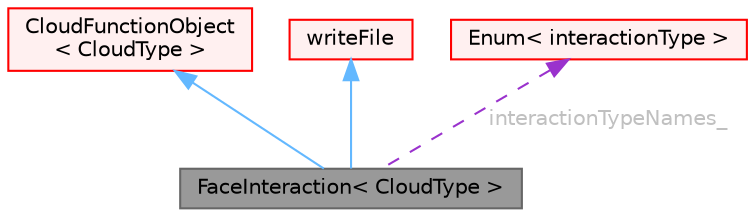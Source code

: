 digraph "FaceInteraction&lt; CloudType &gt;"
{
 // LATEX_PDF_SIZE
  bgcolor="transparent";
  edge [fontname=Helvetica,fontsize=10,labelfontname=Helvetica,labelfontsize=10];
  node [fontname=Helvetica,fontsize=10,shape=box,height=0.2,width=0.4];
  Node1 [id="Node000001",label="FaceInteraction\< CloudType \>",height=0.2,width=0.4,color="gray40", fillcolor="grey60", style="filled", fontcolor="black",tooltip="Face zone-based particle interactions."];
  Node2 -> Node1 [id="edge1_Node000001_Node000002",dir="back",color="steelblue1",style="solid",tooltip=" "];
  Node2 [id="Node000002",label="CloudFunctionObject\l\< CloudType \>",height=0.2,width=0.4,color="red", fillcolor="#FFF0F0", style="filled",URL="$classFoam_1_1CloudFunctionObject.html",tooltip="Templated cloud function object base class."];
  Node31 -> Node1 [id="edge2_Node000001_Node000031",dir="back",color="steelblue1",style="solid",tooltip=" "];
  Node31 [id="Node000031",label="writeFile",height=0.2,width=0.4,color="red", fillcolor="#FFF0F0", style="filled",URL="$classFoam_1_1functionObjects_1_1writeFile.html",tooltip="Base class for writing single files from the function objects."];
  Node35 -> Node1 [id="edge3_Node000001_Node000035",dir="back",color="darkorchid3",style="dashed",tooltip=" ",label=" interactionTypeNames_",fontcolor="grey" ];
  Node35 [id="Node000035",label="Enum\< interactionType \>",height=0.2,width=0.4,color="red", fillcolor="#FFF0F0", style="filled",URL="$classFoam_1_1Enum.html",tooltip=" "];
}
